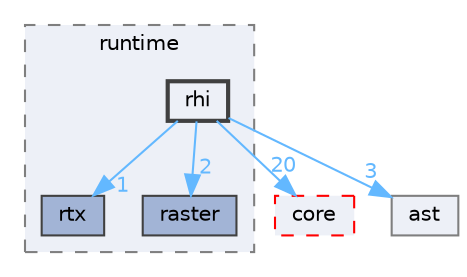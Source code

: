 digraph "runtime/runtime/rhi"
{
 // LATEX_PDF_SIZE
  bgcolor="transparent";
  edge [fontname=Helvetica,fontsize=10,labelfontname=Helvetica,labelfontsize=10];
  node [fontname=Helvetica,fontsize=10,shape=box,height=0.2,width=0.4];
  compound=true
  subgraph clusterdir_1165fe574c2ca36c9b57174c038000cf {
    graph [ bgcolor="#edf0f7", pencolor="grey50", label="runtime", fontname=Helvetica,fontsize=10 style="filled,dashed", URL="dir_1165fe574c2ca36c9b57174c038000cf.html",tooltip=""]
  dir_7186d7772b09d69952509200cef24345 [label="rtx", fillcolor="#a2b4d6", color="grey25", style="filled", URL="dir_7186d7772b09d69952509200cef24345.html",tooltip=""];
  dir_d530e7c5d84cd0e316ddbeab6180b7a8 [label="raster", fillcolor="#a2b4d6", color="grey25", style="filled", URL="dir_d530e7c5d84cd0e316ddbeab6180b7a8.html",tooltip=""];
  dir_b80d69836d1d512a97d3794c33ac98cc [label="rhi", fillcolor="#edf0f7", color="grey25", style="filled,bold", URL="dir_b80d69836d1d512a97d3794c33ac98cc.html",tooltip=""];
  }
  dir_0b94c9ea5f3d98712a457061cc05ff83 [label="core", fillcolor="#edf0f7", color="red", style="filled,dashed", URL="dir_0b94c9ea5f3d98712a457061cc05ff83.html",tooltip=""];
  dir_b27366c984b26fb3562cedd28debd1aa [label="ast", fillcolor="#edf0f7", color="grey50", style="filled", URL="dir_b27366c984b26fb3562cedd28debd1aa.html",tooltip=""];
  dir_b80d69836d1d512a97d3794c33ac98cc->dir_0b94c9ea5f3d98712a457061cc05ff83 [headlabel="20", labeldistance=1.5 headhref="dir_000109_000023.html" href="dir_000109_000023.html" color="steelblue1" fontcolor="steelblue1"];
  dir_b80d69836d1d512a97d3794c33ac98cc->dir_7186d7772b09d69952509200cef24345 [headlabel="1", labeldistance=1.5 headhref="dir_000109_000111.html" href="dir_000109_000111.html" color="steelblue1" fontcolor="steelblue1"];
  dir_b80d69836d1d512a97d3794c33ac98cc->dir_b27366c984b26fb3562cedd28debd1aa [headlabel="3", labeldistance=1.5 headhref="dir_000109_000004.html" href="dir_000109_000004.html" color="steelblue1" fontcolor="steelblue1"];
  dir_b80d69836d1d512a97d3794c33ac98cc->dir_d530e7c5d84cd0e316ddbeab6180b7a8 [headlabel="2", labeldistance=1.5 headhref="dir_000109_000106.html" href="dir_000109_000106.html" color="steelblue1" fontcolor="steelblue1"];
}
